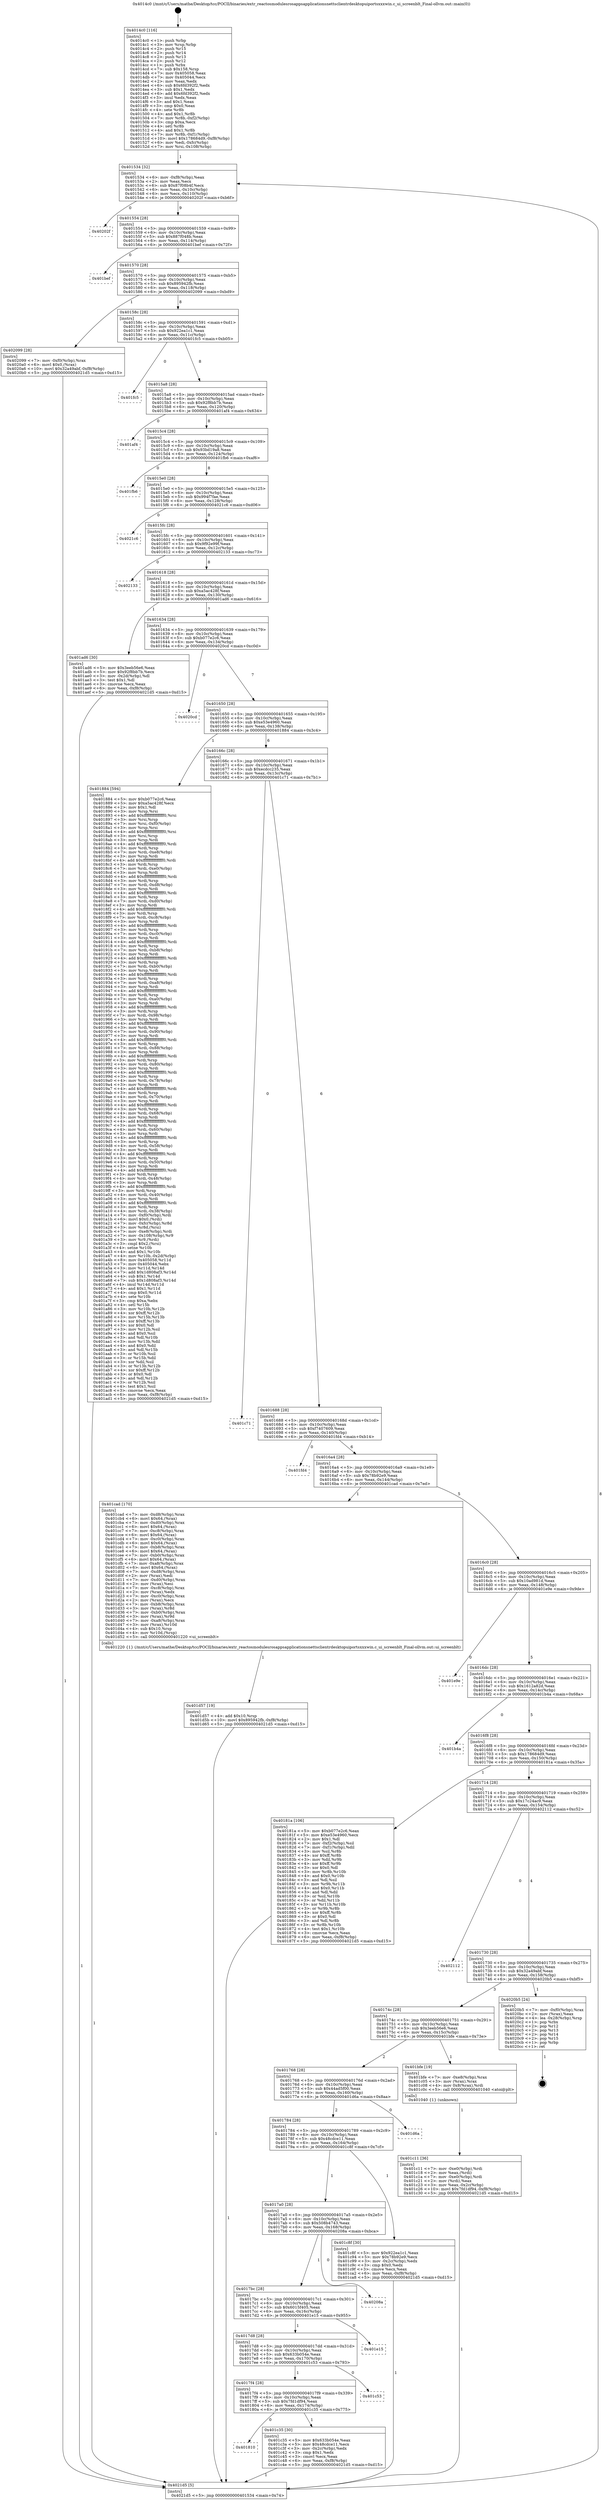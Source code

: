 digraph "0x4014c0" {
  label = "0x4014c0 (/mnt/c/Users/mathe/Desktop/tcc/POCII/binaries/extr_reactosmodulesrosappsapplicationsnettsclientrdesktopuiportsxxxwin.c_ui_screenblt_Final-ollvm.out::main(0))"
  labelloc = "t"
  node[shape=record]

  Entry [label="",width=0.3,height=0.3,shape=circle,fillcolor=black,style=filled]
  "0x401534" [label="{
     0x401534 [32]\l
     | [instrs]\l
     &nbsp;&nbsp;0x401534 \<+6\>: mov -0xf8(%rbp),%eax\l
     &nbsp;&nbsp;0x40153a \<+2\>: mov %eax,%ecx\l
     &nbsp;&nbsp;0x40153c \<+6\>: sub $0x87f08b4f,%ecx\l
     &nbsp;&nbsp;0x401542 \<+6\>: mov %eax,-0x10c(%rbp)\l
     &nbsp;&nbsp;0x401548 \<+6\>: mov %ecx,-0x110(%rbp)\l
     &nbsp;&nbsp;0x40154e \<+6\>: je 000000000040202f \<main+0xb6f\>\l
  }"]
  "0x40202f" [label="{
     0x40202f\l
  }", style=dashed]
  "0x401554" [label="{
     0x401554 [28]\l
     | [instrs]\l
     &nbsp;&nbsp;0x401554 \<+5\>: jmp 0000000000401559 \<main+0x99\>\l
     &nbsp;&nbsp;0x401559 \<+6\>: mov -0x10c(%rbp),%eax\l
     &nbsp;&nbsp;0x40155f \<+5\>: sub $0x887f048b,%eax\l
     &nbsp;&nbsp;0x401564 \<+6\>: mov %eax,-0x114(%rbp)\l
     &nbsp;&nbsp;0x40156a \<+6\>: je 0000000000401bef \<main+0x72f\>\l
  }"]
  Exit [label="",width=0.3,height=0.3,shape=circle,fillcolor=black,style=filled,peripheries=2]
  "0x401bef" [label="{
     0x401bef\l
  }", style=dashed]
  "0x401570" [label="{
     0x401570 [28]\l
     | [instrs]\l
     &nbsp;&nbsp;0x401570 \<+5\>: jmp 0000000000401575 \<main+0xb5\>\l
     &nbsp;&nbsp;0x401575 \<+6\>: mov -0x10c(%rbp),%eax\l
     &nbsp;&nbsp;0x40157b \<+5\>: sub $0x895942fb,%eax\l
     &nbsp;&nbsp;0x401580 \<+6\>: mov %eax,-0x118(%rbp)\l
     &nbsp;&nbsp;0x401586 \<+6\>: je 0000000000402099 \<main+0xbd9\>\l
  }"]
  "0x401d57" [label="{
     0x401d57 [19]\l
     | [instrs]\l
     &nbsp;&nbsp;0x401d57 \<+4\>: add $0x10,%rsp\l
     &nbsp;&nbsp;0x401d5b \<+10\>: movl $0x895942fb,-0xf8(%rbp)\l
     &nbsp;&nbsp;0x401d65 \<+5\>: jmp 00000000004021d5 \<main+0xd15\>\l
  }"]
  "0x402099" [label="{
     0x402099 [28]\l
     | [instrs]\l
     &nbsp;&nbsp;0x402099 \<+7\>: mov -0xf0(%rbp),%rax\l
     &nbsp;&nbsp;0x4020a0 \<+6\>: movl $0x0,(%rax)\l
     &nbsp;&nbsp;0x4020a6 \<+10\>: movl $0x32a49abf,-0xf8(%rbp)\l
     &nbsp;&nbsp;0x4020b0 \<+5\>: jmp 00000000004021d5 \<main+0xd15\>\l
  }"]
  "0x40158c" [label="{
     0x40158c [28]\l
     | [instrs]\l
     &nbsp;&nbsp;0x40158c \<+5\>: jmp 0000000000401591 \<main+0xd1\>\l
     &nbsp;&nbsp;0x401591 \<+6\>: mov -0x10c(%rbp),%eax\l
     &nbsp;&nbsp;0x401597 \<+5\>: sub $0x922ea1c1,%eax\l
     &nbsp;&nbsp;0x40159c \<+6\>: mov %eax,-0x11c(%rbp)\l
     &nbsp;&nbsp;0x4015a2 \<+6\>: je 0000000000401fc5 \<main+0xb05\>\l
  }"]
  "0x401810" [label="{
     0x401810\l
  }", style=dashed]
  "0x401fc5" [label="{
     0x401fc5\l
  }", style=dashed]
  "0x4015a8" [label="{
     0x4015a8 [28]\l
     | [instrs]\l
     &nbsp;&nbsp;0x4015a8 \<+5\>: jmp 00000000004015ad \<main+0xed\>\l
     &nbsp;&nbsp;0x4015ad \<+6\>: mov -0x10c(%rbp),%eax\l
     &nbsp;&nbsp;0x4015b3 \<+5\>: sub $0x92f8bb7b,%eax\l
     &nbsp;&nbsp;0x4015b8 \<+6\>: mov %eax,-0x120(%rbp)\l
     &nbsp;&nbsp;0x4015be \<+6\>: je 0000000000401af4 \<main+0x634\>\l
  }"]
  "0x401c35" [label="{
     0x401c35 [30]\l
     | [instrs]\l
     &nbsp;&nbsp;0x401c35 \<+5\>: mov $0x633b054e,%eax\l
     &nbsp;&nbsp;0x401c3a \<+5\>: mov $0x48cdce11,%ecx\l
     &nbsp;&nbsp;0x401c3f \<+3\>: mov -0x2c(%rbp),%edx\l
     &nbsp;&nbsp;0x401c42 \<+3\>: cmp $0x1,%edx\l
     &nbsp;&nbsp;0x401c45 \<+3\>: cmovl %ecx,%eax\l
     &nbsp;&nbsp;0x401c48 \<+6\>: mov %eax,-0xf8(%rbp)\l
     &nbsp;&nbsp;0x401c4e \<+5\>: jmp 00000000004021d5 \<main+0xd15\>\l
  }"]
  "0x401af4" [label="{
     0x401af4\l
  }", style=dashed]
  "0x4015c4" [label="{
     0x4015c4 [28]\l
     | [instrs]\l
     &nbsp;&nbsp;0x4015c4 \<+5\>: jmp 00000000004015c9 \<main+0x109\>\l
     &nbsp;&nbsp;0x4015c9 \<+6\>: mov -0x10c(%rbp),%eax\l
     &nbsp;&nbsp;0x4015cf \<+5\>: sub $0x93bd19a8,%eax\l
     &nbsp;&nbsp;0x4015d4 \<+6\>: mov %eax,-0x124(%rbp)\l
     &nbsp;&nbsp;0x4015da \<+6\>: je 0000000000401fb6 \<main+0xaf6\>\l
  }"]
  "0x4017f4" [label="{
     0x4017f4 [28]\l
     | [instrs]\l
     &nbsp;&nbsp;0x4017f4 \<+5\>: jmp 00000000004017f9 \<main+0x339\>\l
     &nbsp;&nbsp;0x4017f9 \<+6\>: mov -0x10c(%rbp),%eax\l
     &nbsp;&nbsp;0x4017ff \<+5\>: sub $0x7fd1df94,%eax\l
     &nbsp;&nbsp;0x401804 \<+6\>: mov %eax,-0x174(%rbp)\l
     &nbsp;&nbsp;0x40180a \<+6\>: je 0000000000401c35 \<main+0x775\>\l
  }"]
  "0x401fb6" [label="{
     0x401fb6\l
  }", style=dashed]
  "0x4015e0" [label="{
     0x4015e0 [28]\l
     | [instrs]\l
     &nbsp;&nbsp;0x4015e0 \<+5\>: jmp 00000000004015e5 \<main+0x125\>\l
     &nbsp;&nbsp;0x4015e5 \<+6\>: mov -0x10c(%rbp),%eax\l
     &nbsp;&nbsp;0x4015eb \<+5\>: sub $0x994f7fae,%eax\l
     &nbsp;&nbsp;0x4015f0 \<+6\>: mov %eax,-0x128(%rbp)\l
     &nbsp;&nbsp;0x4015f6 \<+6\>: je 00000000004021c6 \<main+0xd06\>\l
  }"]
  "0x401c53" [label="{
     0x401c53\l
  }", style=dashed]
  "0x4021c6" [label="{
     0x4021c6\l
  }", style=dashed]
  "0x4015fc" [label="{
     0x4015fc [28]\l
     | [instrs]\l
     &nbsp;&nbsp;0x4015fc \<+5\>: jmp 0000000000401601 \<main+0x141\>\l
     &nbsp;&nbsp;0x401601 \<+6\>: mov -0x10c(%rbp),%eax\l
     &nbsp;&nbsp;0x401607 \<+5\>: sub $0x9f92e99f,%eax\l
     &nbsp;&nbsp;0x40160c \<+6\>: mov %eax,-0x12c(%rbp)\l
     &nbsp;&nbsp;0x401612 \<+6\>: je 0000000000402133 \<main+0xc73\>\l
  }"]
  "0x4017d8" [label="{
     0x4017d8 [28]\l
     | [instrs]\l
     &nbsp;&nbsp;0x4017d8 \<+5\>: jmp 00000000004017dd \<main+0x31d\>\l
     &nbsp;&nbsp;0x4017dd \<+6\>: mov -0x10c(%rbp),%eax\l
     &nbsp;&nbsp;0x4017e3 \<+5\>: sub $0x633b054e,%eax\l
     &nbsp;&nbsp;0x4017e8 \<+6\>: mov %eax,-0x170(%rbp)\l
     &nbsp;&nbsp;0x4017ee \<+6\>: je 0000000000401c53 \<main+0x793\>\l
  }"]
  "0x402133" [label="{
     0x402133\l
  }", style=dashed]
  "0x401618" [label="{
     0x401618 [28]\l
     | [instrs]\l
     &nbsp;&nbsp;0x401618 \<+5\>: jmp 000000000040161d \<main+0x15d\>\l
     &nbsp;&nbsp;0x40161d \<+6\>: mov -0x10c(%rbp),%eax\l
     &nbsp;&nbsp;0x401623 \<+5\>: sub $0xa5ac428f,%eax\l
     &nbsp;&nbsp;0x401628 \<+6\>: mov %eax,-0x130(%rbp)\l
     &nbsp;&nbsp;0x40162e \<+6\>: je 0000000000401ad6 \<main+0x616\>\l
  }"]
  "0x401e15" [label="{
     0x401e15\l
  }", style=dashed]
  "0x401ad6" [label="{
     0x401ad6 [30]\l
     | [instrs]\l
     &nbsp;&nbsp;0x401ad6 \<+5\>: mov $0x3eeb56e6,%eax\l
     &nbsp;&nbsp;0x401adb \<+5\>: mov $0x92f8bb7b,%ecx\l
     &nbsp;&nbsp;0x401ae0 \<+3\>: mov -0x2d(%rbp),%dl\l
     &nbsp;&nbsp;0x401ae3 \<+3\>: test $0x1,%dl\l
     &nbsp;&nbsp;0x401ae6 \<+3\>: cmovne %ecx,%eax\l
     &nbsp;&nbsp;0x401ae9 \<+6\>: mov %eax,-0xf8(%rbp)\l
     &nbsp;&nbsp;0x401aef \<+5\>: jmp 00000000004021d5 \<main+0xd15\>\l
  }"]
  "0x401634" [label="{
     0x401634 [28]\l
     | [instrs]\l
     &nbsp;&nbsp;0x401634 \<+5\>: jmp 0000000000401639 \<main+0x179\>\l
     &nbsp;&nbsp;0x401639 \<+6\>: mov -0x10c(%rbp),%eax\l
     &nbsp;&nbsp;0x40163f \<+5\>: sub $0xb077e2c6,%eax\l
     &nbsp;&nbsp;0x401644 \<+6\>: mov %eax,-0x134(%rbp)\l
     &nbsp;&nbsp;0x40164a \<+6\>: je 00000000004020cd \<main+0xc0d\>\l
  }"]
  "0x4017bc" [label="{
     0x4017bc [28]\l
     | [instrs]\l
     &nbsp;&nbsp;0x4017bc \<+5\>: jmp 00000000004017c1 \<main+0x301\>\l
     &nbsp;&nbsp;0x4017c1 \<+6\>: mov -0x10c(%rbp),%eax\l
     &nbsp;&nbsp;0x4017c7 \<+5\>: sub $0x6015f405,%eax\l
     &nbsp;&nbsp;0x4017cc \<+6\>: mov %eax,-0x16c(%rbp)\l
     &nbsp;&nbsp;0x4017d2 \<+6\>: je 0000000000401e15 \<main+0x955\>\l
  }"]
  "0x4020cd" [label="{
     0x4020cd\l
  }", style=dashed]
  "0x401650" [label="{
     0x401650 [28]\l
     | [instrs]\l
     &nbsp;&nbsp;0x401650 \<+5\>: jmp 0000000000401655 \<main+0x195\>\l
     &nbsp;&nbsp;0x401655 \<+6\>: mov -0x10c(%rbp),%eax\l
     &nbsp;&nbsp;0x40165b \<+5\>: sub $0xe53e4960,%eax\l
     &nbsp;&nbsp;0x401660 \<+6\>: mov %eax,-0x138(%rbp)\l
     &nbsp;&nbsp;0x401666 \<+6\>: je 0000000000401884 \<main+0x3c4\>\l
  }"]
  "0x40208a" [label="{
     0x40208a\l
  }", style=dashed]
  "0x401884" [label="{
     0x401884 [594]\l
     | [instrs]\l
     &nbsp;&nbsp;0x401884 \<+5\>: mov $0xb077e2c6,%eax\l
     &nbsp;&nbsp;0x401889 \<+5\>: mov $0xa5ac428f,%ecx\l
     &nbsp;&nbsp;0x40188e \<+2\>: mov $0x1,%dl\l
     &nbsp;&nbsp;0x401890 \<+3\>: mov %rsp,%rsi\l
     &nbsp;&nbsp;0x401893 \<+4\>: add $0xfffffffffffffff0,%rsi\l
     &nbsp;&nbsp;0x401897 \<+3\>: mov %rsi,%rsp\l
     &nbsp;&nbsp;0x40189a \<+7\>: mov %rsi,-0xf0(%rbp)\l
     &nbsp;&nbsp;0x4018a1 \<+3\>: mov %rsp,%rsi\l
     &nbsp;&nbsp;0x4018a4 \<+4\>: add $0xfffffffffffffff0,%rsi\l
     &nbsp;&nbsp;0x4018a8 \<+3\>: mov %rsi,%rsp\l
     &nbsp;&nbsp;0x4018ab \<+3\>: mov %rsp,%rdi\l
     &nbsp;&nbsp;0x4018ae \<+4\>: add $0xfffffffffffffff0,%rdi\l
     &nbsp;&nbsp;0x4018b2 \<+3\>: mov %rdi,%rsp\l
     &nbsp;&nbsp;0x4018b5 \<+7\>: mov %rdi,-0xe8(%rbp)\l
     &nbsp;&nbsp;0x4018bc \<+3\>: mov %rsp,%rdi\l
     &nbsp;&nbsp;0x4018bf \<+4\>: add $0xfffffffffffffff0,%rdi\l
     &nbsp;&nbsp;0x4018c3 \<+3\>: mov %rdi,%rsp\l
     &nbsp;&nbsp;0x4018c6 \<+7\>: mov %rdi,-0xe0(%rbp)\l
     &nbsp;&nbsp;0x4018cd \<+3\>: mov %rsp,%rdi\l
     &nbsp;&nbsp;0x4018d0 \<+4\>: add $0xfffffffffffffff0,%rdi\l
     &nbsp;&nbsp;0x4018d4 \<+3\>: mov %rdi,%rsp\l
     &nbsp;&nbsp;0x4018d7 \<+7\>: mov %rdi,-0xd8(%rbp)\l
     &nbsp;&nbsp;0x4018de \<+3\>: mov %rsp,%rdi\l
     &nbsp;&nbsp;0x4018e1 \<+4\>: add $0xfffffffffffffff0,%rdi\l
     &nbsp;&nbsp;0x4018e5 \<+3\>: mov %rdi,%rsp\l
     &nbsp;&nbsp;0x4018e8 \<+7\>: mov %rdi,-0xd0(%rbp)\l
     &nbsp;&nbsp;0x4018ef \<+3\>: mov %rsp,%rdi\l
     &nbsp;&nbsp;0x4018f2 \<+4\>: add $0xfffffffffffffff0,%rdi\l
     &nbsp;&nbsp;0x4018f6 \<+3\>: mov %rdi,%rsp\l
     &nbsp;&nbsp;0x4018f9 \<+7\>: mov %rdi,-0xc8(%rbp)\l
     &nbsp;&nbsp;0x401900 \<+3\>: mov %rsp,%rdi\l
     &nbsp;&nbsp;0x401903 \<+4\>: add $0xfffffffffffffff0,%rdi\l
     &nbsp;&nbsp;0x401907 \<+3\>: mov %rdi,%rsp\l
     &nbsp;&nbsp;0x40190a \<+7\>: mov %rdi,-0xc0(%rbp)\l
     &nbsp;&nbsp;0x401911 \<+3\>: mov %rsp,%rdi\l
     &nbsp;&nbsp;0x401914 \<+4\>: add $0xfffffffffffffff0,%rdi\l
     &nbsp;&nbsp;0x401918 \<+3\>: mov %rdi,%rsp\l
     &nbsp;&nbsp;0x40191b \<+7\>: mov %rdi,-0xb8(%rbp)\l
     &nbsp;&nbsp;0x401922 \<+3\>: mov %rsp,%rdi\l
     &nbsp;&nbsp;0x401925 \<+4\>: add $0xfffffffffffffff0,%rdi\l
     &nbsp;&nbsp;0x401929 \<+3\>: mov %rdi,%rsp\l
     &nbsp;&nbsp;0x40192c \<+7\>: mov %rdi,-0xb0(%rbp)\l
     &nbsp;&nbsp;0x401933 \<+3\>: mov %rsp,%rdi\l
     &nbsp;&nbsp;0x401936 \<+4\>: add $0xfffffffffffffff0,%rdi\l
     &nbsp;&nbsp;0x40193a \<+3\>: mov %rdi,%rsp\l
     &nbsp;&nbsp;0x40193d \<+7\>: mov %rdi,-0xa8(%rbp)\l
     &nbsp;&nbsp;0x401944 \<+3\>: mov %rsp,%rdi\l
     &nbsp;&nbsp;0x401947 \<+4\>: add $0xfffffffffffffff0,%rdi\l
     &nbsp;&nbsp;0x40194b \<+3\>: mov %rdi,%rsp\l
     &nbsp;&nbsp;0x40194e \<+7\>: mov %rdi,-0xa0(%rbp)\l
     &nbsp;&nbsp;0x401955 \<+3\>: mov %rsp,%rdi\l
     &nbsp;&nbsp;0x401958 \<+4\>: add $0xfffffffffffffff0,%rdi\l
     &nbsp;&nbsp;0x40195c \<+3\>: mov %rdi,%rsp\l
     &nbsp;&nbsp;0x40195f \<+7\>: mov %rdi,-0x98(%rbp)\l
     &nbsp;&nbsp;0x401966 \<+3\>: mov %rsp,%rdi\l
     &nbsp;&nbsp;0x401969 \<+4\>: add $0xfffffffffffffff0,%rdi\l
     &nbsp;&nbsp;0x40196d \<+3\>: mov %rdi,%rsp\l
     &nbsp;&nbsp;0x401970 \<+7\>: mov %rdi,-0x90(%rbp)\l
     &nbsp;&nbsp;0x401977 \<+3\>: mov %rsp,%rdi\l
     &nbsp;&nbsp;0x40197a \<+4\>: add $0xfffffffffffffff0,%rdi\l
     &nbsp;&nbsp;0x40197e \<+3\>: mov %rdi,%rsp\l
     &nbsp;&nbsp;0x401981 \<+7\>: mov %rdi,-0x88(%rbp)\l
     &nbsp;&nbsp;0x401988 \<+3\>: mov %rsp,%rdi\l
     &nbsp;&nbsp;0x40198b \<+4\>: add $0xfffffffffffffff0,%rdi\l
     &nbsp;&nbsp;0x40198f \<+3\>: mov %rdi,%rsp\l
     &nbsp;&nbsp;0x401992 \<+4\>: mov %rdi,-0x80(%rbp)\l
     &nbsp;&nbsp;0x401996 \<+3\>: mov %rsp,%rdi\l
     &nbsp;&nbsp;0x401999 \<+4\>: add $0xfffffffffffffff0,%rdi\l
     &nbsp;&nbsp;0x40199d \<+3\>: mov %rdi,%rsp\l
     &nbsp;&nbsp;0x4019a0 \<+4\>: mov %rdi,-0x78(%rbp)\l
     &nbsp;&nbsp;0x4019a4 \<+3\>: mov %rsp,%rdi\l
     &nbsp;&nbsp;0x4019a7 \<+4\>: add $0xfffffffffffffff0,%rdi\l
     &nbsp;&nbsp;0x4019ab \<+3\>: mov %rdi,%rsp\l
     &nbsp;&nbsp;0x4019ae \<+4\>: mov %rdi,-0x70(%rbp)\l
     &nbsp;&nbsp;0x4019b2 \<+3\>: mov %rsp,%rdi\l
     &nbsp;&nbsp;0x4019b5 \<+4\>: add $0xfffffffffffffff0,%rdi\l
     &nbsp;&nbsp;0x4019b9 \<+3\>: mov %rdi,%rsp\l
     &nbsp;&nbsp;0x4019bc \<+4\>: mov %rdi,-0x68(%rbp)\l
     &nbsp;&nbsp;0x4019c0 \<+3\>: mov %rsp,%rdi\l
     &nbsp;&nbsp;0x4019c3 \<+4\>: add $0xfffffffffffffff0,%rdi\l
     &nbsp;&nbsp;0x4019c7 \<+3\>: mov %rdi,%rsp\l
     &nbsp;&nbsp;0x4019ca \<+4\>: mov %rdi,-0x60(%rbp)\l
     &nbsp;&nbsp;0x4019ce \<+3\>: mov %rsp,%rdi\l
     &nbsp;&nbsp;0x4019d1 \<+4\>: add $0xfffffffffffffff0,%rdi\l
     &nbsp;&nbsp;0x4019d5 \<+3\>: mov %rdi,%rsp\l
     &nbsp;&nbsp;0x4019d8 \<+4\>: mov %rdi,-0x58(%rbp)\l
     &nbsp;&nbsp;0x4019dc \<+3\>: mov %rsp,%rdi\l
     &nbsp;&nbsp;0x4019df \<+4\>: add $0xfffffffffffffff0,%rdi\l
     &nbsp;&nbsp;0x4019e3 \<+3\>: mov %rdi,%rsp\l
     &nbsp;&nbsp;0x4019e6 \<+4\>: mov %rdi,-0x50(%rbp)\l
     &nbsp;&nbsp;0x4019ea \<+3\>: mov %rsp,%rdi\l
     &nbsp;&nbsp;0x4019ed \<+4\>: add $0xfffffffffffffff0,%rdi\l
     &nbsp;&nbsp;0x4019f1 \<+3\>: mov %rdi,%rsp\l
     &nbsp;&nbsp;0x4019f4 \<+4\>: mov %rdi,-0x48(%rbp)\l
     &nbsp;&nbsp;0x4019f8 \<+3\>: mov %rsp,%rdi\l
     &nbsp;&nbsp;0x4019fb \<+4\>: add $0xfffffffffffffff0,%rdi\l
     &nbsp;&nbsp;0x4019ff \<+3\>: mov %rdi,%rsp\l
     &nbsp;&nbsp;0x401a02 \<+4\>: mov %rdi,-0x40(%rbp)\l
     &nbsp;&nbsp;0x401a06 \<+3\>: mov %rsp,%rdi\l
     &nbsp;&nbsp;0x401a09 \<+4\>: add $0xfffffffffffffff0,%rdi\l
     &nbsp;&nbsp;0x401a0d \<+3\>: mov %rdi,%rsp\l
     &nbsp;&nbsp;0x401a10 \<+4\>: mov %rdi,-0x38(%rbp)\l
     &nbsp;&nbsp;0x401a14 \<+7\>: mov -0xf0(%rbp),%rdi\l
     &nbsp;&nbsp;0x401a1b \<+6\>: movl $0x0,(%rdi)\l
     &nbsp;&nbsp;0x401a21 \<+7\>: mov -0xfc(%rbp),%r8d\l
     &nbsp;&nbsp;0x401a28 \<+3\>: mov %r8d,(%rsi)\l
     &nbsp;&nbsp;0x401a2b \<+7\>: mov -0xe8(%rbp),%rdi\l
     &nbsp;&nbsp;0x401a32 \<+7\>: mov -0x108(%rbp),%r9\l
     &nbsp;&nbsp;0x401a39 \<+3\>: mov %r9,(%rdi)\l
     &nbsp;&nbsp;0x401a3c \<+3\>: cmpl $0x2,(%rsi)\l
     &nbsp;&nbsp;0x401a3f \<+4\>: setne %r10b\l
     &nbsp;&nbsp;0x401a43 \<+4\>: and $0x1,%r10b\l
     &nbsp;&nbsp;0x401a47 \<+4\>: mov %r10b,-0x2d(%rbp)\l
     &nbsp;&nbsp;0x401a4b \<+8\>: mov 0x405058,%r11d\l
     &nbsp;&nbsp;0x401a53 \<+7\>: mov 0x405044,%ebx\l
     &nbsp;&nbsp;0x401a5a \<+3\>: mov %r11d,%r14d\l
     &nbsp;&nbsp;0x401a5d \<+7\>: add $0x1d808af3,%r14d\l
     &nbsp;&nbsp;0x401a64 \<+4\>: sub $0x1,%r14d\l
     &nbsp;&nbsp;0x401a68 \<+7\>: sub $0x1d808af3,%r14d\l
     &nbsp;&nbsp;0x401a6f \<+4\>: imul %r14d,%r11d\l
     &nbsp;&nbsp;0x401a73 \<+4\>: and $0x1,%r11d\l
     &nbsp;&nbsp;0x401a77 \<+4\>: cmp $0x0,%r11d\l
     &nbsp;&nbsp;0x401a7b \<+4\>: sete %r10b\l
     &nbsp;&nbsp;0x401a7f \<+3\>: cmp $0xa,%ebx\l
     &nbsp;&nbsp;0x401a82 \<+4\>: setl %r15b\l
     &nbsp;&nbsp;0x401a86 \<+3\>: mov %r10b,%r12b\l
     &nbsp;&nbsp;0x401a89 \<+4\>: xor $0xff,%r12b\l
     &nbsp;&nbsp;0x401a8d \<+3\>: mov %r15b,%r13b\l
     &nbsp;&nbsp;0x401a90 \<+4\>: xor $0xff,%r13b\l
     &nbsp;&nbsp;0x401a94 \<+3\>: xor $0x0,%dl\l
     &nbsp;&nbsp;0x401a97 \<+3\>: mov %r12b,%sil\l
     &nbsp;&nbsp;0x401a9a \<+4\>: and $0x0,%sil\l
     &nbsp;&nbsp;0x401a9e \<+3\>: and %dl,%r10b\l
     &nbsp;&nbsp;0x401aa1 \<+3\>: mov %r13b,%dil\l
     &nbsp;&nbsp;0x401aa4 \<+4\>: and $0x0,%dil\l
     &nbsp;&nbsp;0x401aa8 \<+3\>: and %dl,%r15b\l
     &nbsp;&nbsp;0x401aab \<+3\>: or %r10b,%sil\l
     &nbsp;&nbsp;0x401aae \<+3\>: or %r15b,%dil\l
     &nbsp;&nbsp;0x401ab1 \<+3\>: xor %dil,%sil\l
     &nbsp;&nbsp;0x401ab4 \<+3\>: or %r13b,%r12b\l
     &nbsp;&nbsp;0x401ab7 \<+4\>: xor $0xff,%r12b\l
     &nbsp;&nbsp;0x401abb \<+3\>: or $0x0,%dl\l
     &nbsp;&nbsp;0x401abe \<+3\>: and %dl,%r12b\l
     &nbsp;&nbsp;0x401ac1 \<+3\>: or %r12b,%sil\l
     &nbsp;&nbsp;0x401ac4 \<+4\>: test $0x1,%sil\l
     &nbsp;&nbsp;0x401ac8 \<+3\>: cmovne %ecx,%eax\l
     &nbsp;&nbsp;0x401acb \<+6\>: mov %eax,-0xf8(%rbp)\l
     &nbsp;&nbsp;0x401ad1 \<+5\>: jmp 00000000004021d5 \<main+0xd15\>\l
  }"]
  "0x40166c" [label="{
     0x40166c [28]\l
     | [instrs]\l
     &nbsp;&nbsp;0x40166c \<+5\>: jmp 0000000000401671 \<main+0x1b1\>\l
     &nbsp;&nbsp;0x401671 \<+6\>: mov -0x10c(%rbp),%eax\l
     &nbsp;&nbsp;0x401677 \<+5\>: sub $0xecdcc235,%eax\l
     &nbsp;&nbsp;0x40167c \<+6\>: mov %eax,-0x13c(%rbp)\l
     &nbsp;&nbsp;0x401682 \<+6\>: je 0000000000401c71 \<main+0x7b1\>\l
  }"]
  "0x4017a0" [label="{
     0x4017a0 [28]\l
     | [instrs]\l
     &nbsp;&nbsp;0x4017a0 \<+5\>: jmp 00000000004017a5 \<main+0x2e5\>\l
     &nbsp;&nbsp;0x4017a5 \<+6\>: mov -0x10c(%rbp),%eax\l
     &nbsp;&nbsp;0x4017ab \<+5\>: sub $0x508b4743,%eax\l
     &nbsp;&nbsp;0x4017b0 \<+6\>: mov %eax,-0x168(%rbp)\l
     &nbsp;&nbsp;0x4017b6 \<+6\>: je 000000000040208a \<main+0xbca\>\l
  }"]
  "0x401c71" [label="{
     0x401c71\l
  }", style=dashed]
  "0x401688" [label="{
     0x401688 [28]\l
     | [instrs]\l
     &nbsp;&nbsp;0x401688 \<+5\>: jmp 000000000040168d \<main+0x1cd\>\l
     &nbsp;&nbsp;0x40168d \<+6\>: mov -0x10c(%rbp),%eax\l
     &nbsp;&nbsp;0x401693 \<+5\>: sub $0xf7407609,%eax\l
     &nbsp;&nbsp;0x401698 \<+6\>: mov %eax,-0x140(%rbp)\l
     &nbsp;&nbsp;0x40169e \<+6\>: je 0000000000401fd4 \<main+0xb14\>\l
  }"]
  "0x401c8f" [label="{
     0x401c8f [30]\l
     | [instrs]\l
     &nbsp;&nbsp;0x401c8f \<+5\>: mov $0x922ea1c1,%eax\l
     &nbsp;&nbsp;0x401c94 \<+5\>: mov $0x78b92e9,%ecx\l
     &nbsp;&nbsp;0x401c99 \<+3\>: mov -0x2c(%rbp),%edx\l
     &nbsp;&nbsp;0x401c9c \<+3\>: cmp $0x0,%edx\l
     &nbsp;&nbsp;0x401c9f \<+3\>: cmove %ecx,%eax\l
     &nbsp;&nbsp;0x401ca2 \<+6\>: mov %eax,-0xf8(%rbp)\l
     &nbsp;&nbsp;0x401ca8 \<+5\>: jmp 00000000004021d5 \<main+0xd15\>\l
  }"]
  "0x401fd4" [label="{
     0x401fd4\l
  }", style=dashed]
  "0x4016a4" [label="{
     0x4016a4 [28]\l
     | [instrs]\l
     &nbsp;&nbsp;0x4016a4 \<+5\>: jmp 00000000004016a9 \<main+0x1e9\>\l
     &nbsp;&nbsp;0x4016a9 \<+6\>: mov -0x10c(%rbp),%eax\l
     &nbsp;&nbsp;0x4016af \<+5\>: sub $0x78b92e9,%eax\l
     &nbsp;&nbsp;0x4016b4 \<+6\>: mov %eax,-0x144(%rbp)\l
     &nbsp;&nbsp;0x4016ba \<+6\>: je 0000000000401cad \<main+0x7ed\>\l
  }"]
  "0x401784" [label="{
     0x401784 [28]\l
     | [instrs]\l
     &nbsp;&nbsp;0x401784 \<+5\>: jmp 0000000000401789 \<main+0x2c9\>\l
     &nbsp;&nbsp;0x401789 \<+6\>: mov -0x10c(%rbp),%eax\l
     &nbsp;&nbsp;0x40178f \<+5\>: sub $0x48cdce11,%eax\l
     &nbsp;&nbsp;0x401794 \<+6\>: mov %eax,-0x164(%rbp)\l
     &nbsp;&nbsp;0x40179a \<+6\>: je 0000000000401c8f \<main+0x7cf\>\l
  }"]
  "0x401cad" [label="{
     0x401cad [170]\l
     | [instrs]\l
     &nbsp;&nbsp;0x401cad \<+7\>: mov -0xd8(%rbp),%rax\l
     &nbsp;&nbsp;0x401cb4 \<+6\>: movl $0x64,(%rax)\l
     &nbsp;&nbsp;0x401cba \<+7\>: mov -0xd0(%rbp),%rax\l
     &nbsp;&nbsp;0x401cc1 \<+6\>: movl $0x64,(%rax)\l
     &nbsp;&nbsp;0x401cc7 \<+7\>: mov -0xc8(%rbp),%rax\l
     &nbsp;&nbsp;0x401cce \<+6\>: movl $0x64,(%rax)\l
     &nbsp;&nbsp;0x401cd4 \<+7\>: mov -0xc0(%rbp),%rax\l
     &nbsp;&nbsp;0x401cdb \<+6\>: movl $0x64,(%rax)\l
     &nbsp;&nbsp;0x401ce1 \<+7\>: mov -0xb8(%rbp),%rax\l
     &nbsp;&nbsp;0x401ce8 \<+6\>: movl $0x64,(%rax)\l
     &nbsp;&nbsp;0x401cee \<+7\>: mov -0xb0(%rbp),%rax\l
     &nbsp;&nbsp;0x401cf5 \<+6\>: movl $0x64,(%rax)\l
     &nbsp;&nbsp;0x401cfb \<+7\>: mov -0xa8(%rbp),%rax\l
     &nbsp;&nbsp;0x401d02 \<+6\>: movl $0x64,(%rax)\l
     &nbsp;&nbsp;0x401d08 \<+7\>: mov -0xd8(%rbp),%rax\l
     &nbsp;&nbsp;0x401d0f \<+2\>: mov (%rax),%edi\l
     &nbsp;&nbsp;0x401d11 \<+7\>: mov -0xd0(%rbp),%rax\l
     &nbsp;&nbsp;0x401d18 \<+2\>: mov (%rax),%esi\l
     &nbsp;&nbsp;0x401d1a \<+7\>: mov -0xc8(%rbp),%rax\l
     &nbsp;&nbsp;0x401d21 \<+2\>: mov (%rax),%edx\l
     &nbsp;&nbsp;0x401d23 \<+7\>: mov -0xc0(%rbp),%rax\l
     &nbsp;&nbsp;0x401d2a \<+2\>: mov (%rax),%ecx\l
     &nbsp;&nbsp;0x401d2c \<+7\>: mov -0xb8(%rbp),%rax\l
     &nbsp;&nbsp;0x401d33 \<+3\>: mov (%rax),%r8d\l
     &nbsp;&nbsp;0x401d36 \<+7\>: mov -0xb0(%rbp),%rax\l
     &nbsp;&nbsp;0x401d3d \<+3\>: mov (%rax),%r9d\l
     &nbsp;&nbsp;0x401d40 \<+7\>: mov -0xa8(%rbp),%rax\l
     &nbsp;&nbsp;0x401d47 \<+3\>: mov (%rax),%r10d\l
     &nbsp;&nbsp;0x401d4a \<+4\>: sub $0x10,%rsp\l
     &nbsp;&nbsp;0x401d4e \<+4\>: mov %r10d,(%rsp)\l
     &nbsp;&nbsp;0x401d52 \<+5\>: call 0000000000401220 \<ui_screenblt\>\l
     | [calls]\l
     &nbsp;&nbsp;0x401220 \{1\} (/mnt/c/Users/mathe/Desktop/tcc/POCII/binaries/extr_reactosmodulesrosappsapplicationsnettsclientrdesktopuiportsxxxwin.c_ui_screenblt_Final-ollvm.out::ui_screenblt)\l
  }"]
  "0x4016c0" [label="{
     0x4016c0 [28]\l
     | [instrs]\l
     &nbsp;&nbsp;0x4016c0 \<+5\>: jmp 00000000004016c5 \<main+0x205\>\l
     &nbsp;&nbsp;0x4016c5 \<+6\>: mov -0x10c(%rbp),%eax\l
     &nbsp;&nbsp;0x4016cb \<+5\>: sub $0x10ad981d,%eax\l
     &nbsp;&nbsp;0x4016d0 \<+6\>: mov %eax,-0x148(%rbp)\l
     &nbsp;&nbsp;0x4016d6 \<+6\>: je 0000000000401e9e \<main+0x9de\>\l
  }"]
  "0x401d6a" [label="{
     0x401d6a\l
  }", style=dashed]
  "0x401e9e" [label="{
     0x401e9e\l
  }", style=dashed]
  "0x4016dc" [label="{
     0x4016dc [28]\l
     | [instrs]\l
     &nbsp;&nbsp;0x4016dc \<+5\>: jmp 00000000004016e1 \<main+0x221\>\l
     &nbsp;&nbsp;0x4016e1 \<+6\>: mov -0x10c(%rbp),%eax\l
     &nbsp;&nbsp;0x4016e7 \<+5\>: sub $0x1612a82d,%eax\l
     &nbsp;&nbsp;0x4016ec \<+6\>: mov %eax,-0x14c(%rbp)\l
     &nbsp;&nbsp;0x4016f2 \<+6\>: je 0000000000401b4a \<main+0x68a\>\l
  }"]
  "0x401c11" [label="{
     0x401c11 [36]\l
     | [instrs]\l
     &nbsp;&nbsp;0x401c11 \<+7\>: mov -0xe0(%rbp),%rdi\l
     &nbsp;&nbsp;0x401c18 \<+2\>: mov %eax,(%rdi)\l
     &nbsp;&nbsp;0x401c1a \<+7\>: mov -0xe0(%rbp),%rdi\l
     &nbsp;&nbsp;0x401c21 \<+2\>: mov (%rdi),%eax\l
     &nbsp;&nbsp;0x401c23 \<+3\>: mov %eax,-0x2c(%rbp)\l
     &nbsp;&nbsp;0x401c26 \<+10\>: movl $0x7fd1df94,-0xf8(%rbp)\l
     &nbsp;&nbsp;0x401c30 \<+5\>: jmp 00000000004021d5 \<main+0xd15\>\l
  }"]
  "0x401b4a" [label="{
     0x401b4a\l
  }", style=dashed]
  "0x4016f8" [label="{
     0x4016f8 [28]\l
     | [instrs]\l
     &nbsp;&nbsp;0x4016f8 \<+5\>: jmp 00000000004016fd \<main+0x23d\>\l
     &nbsp;&nbsp;0x4016fd \<+6\>: mov -0x10c(%rbp),%eax\l
     &nbsp;&nbsp;0x401703 \<+5\>: sub $0x178684d9,%eax\l
     &nbsp;&nbsp;0x401708 \<+6\>: mov %eax,-0x150(%rbp)\l
     &nbsp;&nbsp;0x40170e \<+6\>: je 000000000040181a \<main+0x35a\>\l
  }"]
  "0x401768" [label="{
     0x401768 [28]\l
     | [instrs]\l
     &nbsp;&nbsp;0x401768 \<+5\>: jmp 000000000040176d \<main+0x2ad\>\l
     &nbsp;&nbsp;0x40176d \<+6\>: mov -0x10c(%rbp),%eax\l
     &nbsp;&nbsp;0x401773 \<+5\>: sub $0x44ad5f00,%eax\l
     &nbsp;&nbsp;0x401778 \<+6\>: mov %eax,-0x160(%rbp)\l
     &nbsp;&nbsp;0x40177e \<+6\>: je 0000000000401d6a \<main+0x8aa\>\l
  }"]
  "0x40181a" [label="{
     0x40181a [106]\l
     | [instrs]\l
     &nbsp;&nbsp;0x40181a \<+5\>: mov $0xb077e2c6,%eax\l
     &nbsp;&nbsp;0x40181f \<+5\>: mov $0xe53e4960,%ecx\l
     &nbsp;&nbsp;0x401824 \<+2\>: mov $0x1,%dl\l
     &nbsp;&nbsp;0x401826 \<+7\>: mov -0xf2(%rbp),%sil\l
     &nbsp;&nbsp;0x40182d \<+7\>: mov -0xf1(%rbp),%dil\l
     &nbsp;&nbsp;0x401834 \<+3\>: mov %sil,%r8b\l
     &nbsp;&nbsp;0x401837 \<+4\>: xor $0xff,%r8b\l
     &nbsp;&nbsp;0x40183b \<+3\>: mov %dil,%r9b\l
     &nbsp;&nbsp;0x40183e \<+4\>: xor $0xff,%r9b\l
     &nbsp;&nbsp;0x401842 \<+3\>: xor $0x0,%dl\l
     &nbsp;&nbsp;0x401845 \<+3\>: mov %r8b,%r10b\l
     &nbsp;&nbsp;0x401848 \<+4\>: and $0x0,%r10b\l
     &nbsp;&nbsp;0x40184c \<+3\>: and %dl,%sil\l
     &nbsp;&nbsp;0x40184f \<+3\>: mov %r9b,%r11b\l
     &nbsp;&nbsp;0x401852 \<+4\>: and $0x0,%r11b\l
     &nbsp;&nbsp;0x401856 \<+3\>: and %dl,%dil\l
     &nbsp;&nbsp;0x401859 \<+3\>: or %sil,%r10b\l
     &nbsp;&nbsp;0x40185c \<+3\>: or %dil,%r11b\l
     &nbsp;&nbsp;0x40185f \<+3\>: xor %r11b,%r10b\l
     &nbsp;&nbsp;0x401862 \<+3\>: or %r9b,%r8b\l
     &nbsp;&nbsp;0x401865 \<+4\>: xor $0xff,%r8b\l
     &nbsp;&nbsp;0x401869 \<+3\>: or $0x0,%dl\l
     &nbsp;&nbsp;0x40186c \<+3\>: and %dl,%r8b\l
     &nbsp;&nbsp;0x40186f \<+3\>: or %r8b,%r10b\l
     &nbsp;&nbsp;0x401872 \<+4\>: test $0x1,%r10b\l
     &nbsp;&nbsp;0x401876 \<+3\>: cmovne %ecx,%eax\l
     &nbsp;&nbsp;0x401879 \<+6\>: mov %eax,-0xf8(%rbp)\l
     &nbsp;&nbsp;0x40187f \<+5\>: jmp 00000000004021d5 \<main+0xd15\>\l
  }"]
  "0x401714" [label="{
     0x401714 [28]\l
     | [instrs]\l
     &nbsp;&nbsp;0x401714 \<+5\>: jmp 0000000000401719 \<main+0x259\>\l
     &nbsp;&nbsp;0x401719 \<+6\>: mov -0x10c(%rbp),%eax\l
     &nbsp;&nbsp;0x40171f \<+5\>: sub $0x17c24ac9,%eax\l
     &nbsp;&nbsp;0x401724 \<+6\>: mov %eax,-0x154(%rbp)\l
     &nbsp;&nbsp;0x40172a \<+6\>: je 0000000000402112 \<main+0xc52\>\l
  }"]
  "0x4021d5" [label="{
     0x4021d5 [5]\l
     | [instrs]\l
     &nbsp;&nbsp;0x4021d5 \<+5\>: jmp 0000000000401534 \<main+0x74\>\l
  }"]
  "0x4014c0" [label="{
     0x4014c0 [116]\l
     | [instrs]\l
     &nbsp;&nbsp;0x4014c0 \<+1\>: push %rbp\l
     &nbsp;&nbsp;0x4014c1 \<+3\>: mov %rsp,%rbp\l
     &nbsp;&nbsp;0x4014c4 \<+2\>: push %r15\l
     &nbsp;&nbsp;0x4014c6 \<+2\>: push %r14\l
     &nbsp;&nbsp;0x4014c8 \<+2\>: push %r13\l
     &nbsp;&nbsp;0x4014ca \<+2\>: push %r12\l
     &nbsp;&nbsp;0x4014cc \<+1\>: push %rbx\l
     &nbsp;&nbsp;0x4014cd \<+7\>: sub $0x158,%rsp\l
     &nbsp;&nbsp;0x4014d4 \<+7\>: mov 0x405058,%eax\l
     &nbsp;&nbsp;0x4014db \<+7\>: mov 0x405044,%ecx\l
     &nbsp;&nbsp;0x4014e2 \<+2\>: mov %eax,%edx\l
     &nbsp;&nbsp;0x4014e4 \<+6\>: sub $0x6fd392f2,%edx\l
     &nbsp;&nbsp;0x4014ea \<+3\>: sub $0x1,%edx\l
     &nbsp;&nbsp;0x4014ed \<+6\>: add $0x6fd392f2,%edx\l
     &nbsp;&nbsp;0x4014f3 \<+3\>: imul %edx,%eax\l
     &nbsp;&nbsp;0x4014f6 \<+3\>: and $0x1,%eax\l
     &nbsp;&nbsp;0x4014f9 \<+3\>: cmp $0x0,%eax\l
     &nbsp;&nbsp;0x4014fc \<+4\>: sete %r8b\l
     &nbsp;&nbsp;0x401500 \<+4\>: and $0x1,%r8b\l
     &nbsp;&nbsp;0x401504 \<+7\>: mov %r8b,-0xf2(%rbp)\l
     &nbsp;&nbsp;0x40150b \<+3\>: cmp $0xa,%ecx\l
     &nbsp;&nbsp;0x40150e \<+4\>: setl %r8b\l
     &nbsp;&nbsp;0x401512 \<+4\>: and $0x1,%r8b\l
     &nbsp;&nbsp;0x401516 \<+7\>: mov %r8b,-0xf1(%rbp)\l
     &nbsp;&nbsp;0x40151d \<+10\>: movl $0x178684d9,-0xf8(%rbp)\l
     &nbsp;&nbsp;0x401527 \<+6\>: mov %edi,-0xfc(%rbp)\l
     &nbsp;&nbsp;0x40152d \<+7\>: mov %rsi,-0x108(%rbp)\l
  }"]
  "0x401bfe" [label="{
     0x401bfe [19]\l
     | [instrs]\l
     &nbsp;&nbsp;0x401bfe \<+7\>: mov -0xe8(%rbp),%rax\l
     &nbsp;&nbsp;0x401c05 \<+3\>: mov (%rax),%rax\l
     &nbsp;&nbsp;0x401c08 \<+4\>: mov 0x8(%rax),%rdi\l
     &nbsp;&nbsp;0x401c0c \<+5\>: call 0000000000401040 \<atoi@plt\>\l
     | [calls]\l
     &nbsp;&nbsp;0x401040 \{1\} (unknown)\l
  }"]
  "0x40174c" [label="{
     0x40174c [28]\l
     | [instrs]\l
     &nbsp;&nbsp;0x40174c \<+5\>: jmp 0000000000401751 \<main+0x291\>\l
     &nbsp;&nbsp;0x401751 \<+6\>: mov -0x10c(%rbp),%eax\l
     &nbsp;&nbsp;0x401757 \<+5\>: sub $0x3eeb56e6,%eax\l
     &nbsp;&nbsp;0x40175c \<+6\>: mov %eax,-0x15c(%rbp)\l
     &nbsp;&nbsp;0x401762 \<+6\>: je 0000000000401bfe \<main+0x73e\>\l
  }"]
  "0x4020b5" [label="{
     0x4020b5 [24]\l
     | [instrs]\l
     &nbsp;&nbsp;0x4020b5 \<+7\>: mov -0xf0(%rbp),%rax\l
     &nbsp;&nbsp;0x4020bc \<+2\>: mov (%rax),%eax\l
     &nbsp;&nbsp;0x4020be \<+4\>: lea -0x28(%rbp),%rsp\l
     &nbsp;&nbsp;0x4020c2 \<+1\>: pop %rbx\l
     &nbsp;&nbsp;0x4020c3 \<+2\>: pop %r12\l
     &nbsp;&nbsp;0x4020c5 \<+2\>: pop %r13\l
     &nbsp;&nbsp;0x4020c7 \<+2\>: pop %r14\l
     &nbsp;&nbsp;0x4020c9 \<+2\>: pop %r15\l
     &nbsp;&nbsp;0x4020cb \<+1\>: pop %rbp\l
     &nbsp;&nbsp;0x4020cc \<+1\>: ret\l
  }"]
  "0x402112" [label="{
     0x402112\l
  }", style=dashed]
  "0x401730" [label="{
     0x401730 [28]\l
     | [instrs]\l
     &nbsp;&nbsp;0x401730 \<+5\>: jmp 0000000000401735 \<main+0x275\>\l
     &nbsp;&nbsp;0x401735 \<+6\>: mov -0x10c(%rbp),%eax\l
     &nbsp;&nbsp;0x40173b \<+5\>: sub $0x32a49abf,%eax\l
     &nbsp;&nbsp;0x401740 \<+6\>: mov %eax,-0x158(%rbp)\l
     &nbsp;&nbsp;0x401746 \<+6\>: je 00000000004020b5 \<main+0xbf5\>\l
  }"]
  Entry -> "0x4014c0" [label=" 1"]
  "0x401534" -> "0x40202f" [label=" 0"]
  "0x401534" -> "0x401554" [label=" 9"]
  "0x4020b5" -> Exit [label=" 1"]
  "0x401554" -> "0x401bef" [label=" 0"]
  "0x401554" -> "0x401570" [label=" 9"]
  "0x402099" -> "0x4021d5" [label=" 1"]
  "0x401570" -> "0x402099" [label=" 1"]
  "0x401570" -> "0x40158c" [label=" 8"]
  "0x401d57" -> "0x4021d5" [label=" 1"]
  "0x40158c" -> "0x401fc5" [label=" 0"]
  "0x40158c" -> "0x4015a8" [label=" 8"]
  "0x401cad" -> "0x401d57" [label=" 1"]
  "0x4015a8" -> "0x401af4" [label=" 0"]
  "0x4015a8" -> "0x4015c4" [label=" 8"]
  "0x401c8f" -> "0x4021d5" [label=" 1"]
  "0x4015c4" -> "0x401fb6" [label=" 0"]
  "0x4015c4" -> "0x4015e0" [label=" 8"]
  "0x4017f4" -> "0x401810" [label=" 0"]
  "0x4015e0" -> "0x4021c6" [label=" 0"]
  "0x4015e0" -> "0x4015fc" [label=" 8"]
  "0x4017f4" -> "0x401c35" [label=" 1"]
  "0x4015fc" -> "0x402133" [label=" 0"]
  "0x4015fc" -> "0x401618" [label=" 8"]
  "0x4017d8" -> "0x4017f4" [label=" 1"]
  "0x401618" -> "0x401ad6" [label=" 1"]
  "0x401618" -> "0x401634" [label=" 7"]
  "0x4017d8" -> "0x401c53" [label=" 0"]
  "0x401634" -> "0x4020cd" [label=" 0"]
  "0x401634" -> "0x401650" [label=" 7"]
  "0x4017bc" -> "0x4017d8" [label=" 1"]
  "0x401650" -> "0x401884" [label=" 1"]
  "0x401650" -> "0x40166c" [label=" 6"]
  "0x4017bc" -> "0x401e15" [label=" 0"]
  "0x40166c" -> "0x401c71" [label=" 0"]
  "0x40166c" -> "0x401688" [label=" 6"]
  "0x4017a0" -> "0x4017bc" [label=" 1"]
  "0x401688" -> "0x401fd4" [label=" 0"]
  "0x401688" -> "0x4016a4" [label=" 6"]
  "0x4017a0" -> "0x40208a" [label=" 0"]
  "0x4016a4" -> "0x401cad" [label=" 1"]
  "0x4016a4" -> "0x4016c0" [label=" 5"]
  "0x401784" -> "0x4017a0" [label=" 1"]
  "0x4016c0" -> "0x401e9e" [label=" 0"]
  "0x4016c0" -> "0x4016dc" [label=" 5"]
  "0x401784" -> "0x401c8f" [label=" 1"]
  "0x4016dc" -> "0x401b4a" [label=" 0"]
  "0x4016dc" -> "0x4016f8" [label=" 5"]
  "0x401768" -> "0x401784" [label=" 2"]
  "0x4016f8" -> "0x40181a" [label=" 1"]
  "0x4016f8" -> "0x401714" [label=" 4"]
  "0x40181a" -> "0x4021d5" [label=" 1"]
  "0x4014c0" -> "0x401534" [label=" 1"]
  "0x4021d5" -> "0x401534" [label=" 8"]
  "0x401768" -> "0x401d6a" [label=" 0"]
  "0x401c35" -> "0x4021d5" [label=" 1"]
  "0x401884" -> "0x4021d5" [label=" 1"]
  "0x401ad6" -> "0x4021d5" [label=" 1"]
  "0x401bfe" -> "0x401c11" [label=" 1"]
  "0x401714" -> "0x402112" [label=" 0"]
  "0x401714" -> "0x401730" [label=" 4"]
  "0x40174c" -> "0x401768" [label=" 2"]
  "0x401730" -> "0x4020b5" [label=" 1"]
  "0x401730" -> "0x40174c" [label=" 3"]
  "0x401c11" -> "0x4021d5" [label=" 1"]
  "0x40174c" -> "0x401bfe" [label=" 1"]
}
